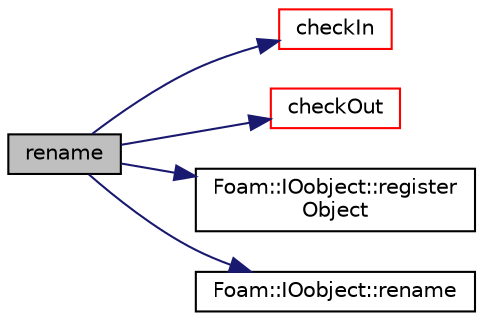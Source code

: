 digraph "rename"
{
  bgcolor="transparent";
  edge [fontname="Helvetica",fontsize="10",labelfontname="Helvetica",labelfontsize="10"];
  node [fontname="Helvetica",fontsize="10",shape=record];
  rankdir="LR";
  Node1 [label="rename",height=0.2,width=0.4,color="black", fillcolor="grey75", style="filled", fontcolor="black"];
  Node1 -> Node2 [color="midnightblue",fontsize="10",style="solid",fontname="Helvetica"];
  Node2 [label="checkIn",height=0.2,width=0.4,color="red",URL="$a02200.html#af9e300b410088279d671077efe9751f8",tooltip="Add object to registry. "];
  Node1 -> Node3 [color="midnightblue",fontsize="10",style="solid",fontname="Helvetica"];
  Node3 [label="checkOut",height=0.2,width=0.4,color="red",URL="$a02200.html#aca37b66bfd7214d80ab764b883b5bfc6",tooltip="Remove object from registry. "];
  Node1 -> Node4 [color="midnightblue",fontsize="10",style="solid",fontname="Helvetica"];
  Node4 [label="Foam::IOobject::register\lObject",height=0.2,width=0.4,color="black",URL="$a01195.html#a3cef3ce0780e63b05b588bd774fbd653",tooltip="Register object created from this IOobject with registry if true. "];
  Node1 -> Node5 [color="midnightblue",fontsize="10",style="solid",fontname="Helvetica"];
  Node5 [label="Foam::IOobject::rename",height=0.2,width=0.4,color="black",URL="$a01195.html#ab7b33b37f8de0f2e2588d49fa52d7ab8",tooltip="Rename. "];
}
